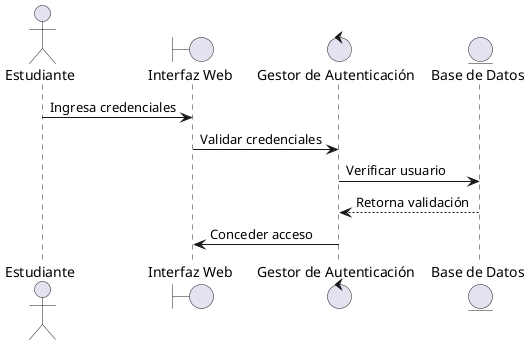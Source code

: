 @startuml 'Iniciar Sesion'
actor Estudiante
boundary "Interfaz Web" as UI
control "Gestor de Autenticación" as GA
entity "Base de Datos" as DB

Estudiante -> UI: Ingresa credenciales
UI -> GA: Validar credenciales
GA -> DB: Verificar usuario
DB --> GA: Retorna validación
GA -> UI: Conceder acceso

@enduml
